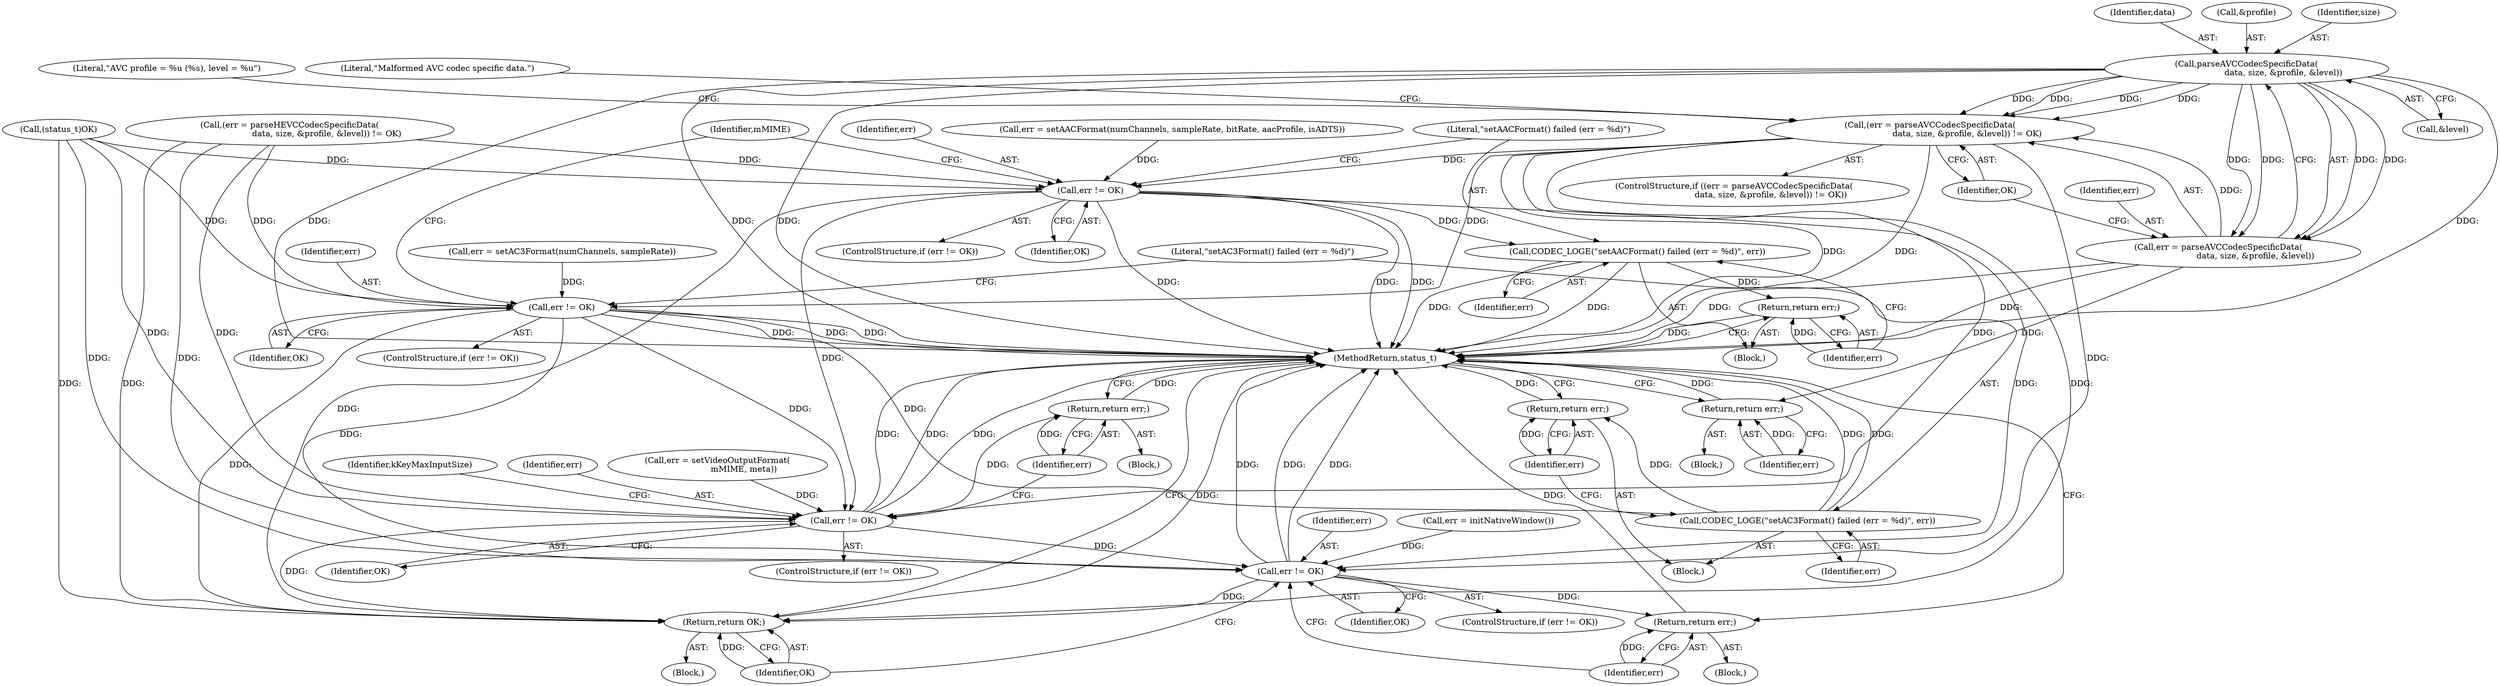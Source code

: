 digraph "0_Android_0bb5ced60304da7f61478ffd359e7ba65d72f181_1@pointer" {
"1000166" [label="(Call,parseAVCCodecSpecificData(\n                            data, size, &profile, &level))"];
"1000163" [label="(Call,(err = parseAVCCodecSpecificData(\n                            data, size, &profile, &level)) != OK)"];
"1000366" [label="(Call,err != OK)"];
"1000370" [label="(Call,CODEC_LOGE(\"setAACFormat() failed (err = %d)\", err))"];
"1000373" [label="(Return,return err;)"];
"1000517" [label="(Call,err != OK)"];
"1000521" [label="(Return,return err;)"];
"1000562" [label="(Call,err != OK)"];
"1000566" [label="(Return,return err;)"];
"1000568" [label="(Return,return OK;)"];
"1000428" [label="(Call,err != OK)"];
"1000432" [label="(Call,CODEC_LOGE(\"setAC3Format() failed (err = %d)\", err))"];
"1000435" [label="(Return,return err;)"];
"1000164" [label="(Call,err = parseAVCCodecSpecificData(\n                            data, size, &profile, &level))"];
"1000177" [label="(Return,return err;)"];
"1000436" [label="(Identifier,err)"];
"1000166" [label="(Call,parseAVCCodecSpecificData(\n                            data, size, &profile, &level))"];
"1000564" [label="(Identifier,OK)"];
"1000370" [label="(Call,CODEC_LOGE(\"setAACFormat() failed (err = %d)\", err))"];
"1000562" [label="(Call,err != OK)"];
"1000374" [label="(Identifier,err)"];
"1000526" [label="(Identifier,kKeyMaxInputSize)"];
"1000427" [label="(ControlStructure,if (err != OK))"];
"1000570" [label="(MethodReturn,status_t)"];
"1000522" [label="(Identifier,err)"];
"1000367" [label="(Identifier,err)"];
"1000422" [label="(Call,err = setAC3Format(numChannels, sampleRate))"];
"1000177" [label="(Return,return err;)"];
"1000371" [label="(Literal,\"setAACFormat() failed (err = %d)\")"];
"1000167" [label="(Identifier,data)"];
"1000372" [label="(Identifier,err)"];
"1000517" [label="(Call,err != OK)"];
"1000373" [label="(Return,return err;)"];
"1000180" [label="(Literal,\"AVC profile = %u (%s), level = %u\")"];
"1000498" [label="(Identifier,mMIME)"];
"1000565" [label="(Block,)"];
"1000518" [label="(Identifier,err)"];
"1000104" [label="(Block,)"];
"1000171" [label="(Call,&level)"];
"1000165" [label="(Identifier,err)"];
"1000520" [label="(Block,)"];
"1000369" [label="(Block,)"];
"1000432" [label="(Call,CODEC_LOGE(\"setAC3Format() failed (err = %d)\", err))"];
"1000164" [label="(Call,err = parseAVCCodecSpecificData(\n                            data, size, &profile, &level))"];
"1000135" [label="(Call,(status_t)OK)"];
"1000169" [label="(Call,&profile)"];
"1000200" [label="(Call,(err = parseHEVCCodecSpecificData(\n                            data, size, &profile, &level)) != OK)"];
"1000561" [label="(ControlStructure,if (err != OK))"];
"1000511" [label="(Call,err = setVideoOutputFormat(\n                    mMIME, meta))"];
"1000178" [label="(Identifier,err)"];
"1000567" [label="(Identifier,err)"];
"1000162" [label="(ControlStructure,if ((err = parseAVCCodecSpecificData(\n                            data, size, &profile, &level)) != OK))"];
"1000433" [label="(Literal,\"setAC3Format() failed (err = %d)\")"];
"1000168" [label="(Identifier,size)"];
"1000429" [label="(Identifier,err)"];
"1000163" [label="(Call,(err = parseAVCCodecSpecificData(\n                            data, size, &profile, &level)) != OK)"];
"1000428" [label="(Call,err != OK)"];
"1000563" [label="(Identifier,err)"];
"1000434" [label="(Identifier,err)"];
"1000365" [label="(ControlStructure,if (err != OK))"];
"1000176" [label="(Literal,\"Malformed AVC codec specific data.\")"];
"1000368" [label="(Identifier,OK)"];
"1000430" [label="(Identifier,OK)"];
"1000516" [label="(ControlStructure,if (err != OK))"];
"1000174" [label="(Block,)"];
"1000357" [label="(Call,err = setAACFormat(numChannels, sampleRate, bitRate, aacProfile, isADTS))"];
"1000173" [label="(Identifier,OK)"];
"1000566" [label="(Return,return err;)"];
"1000558" [label="(Call,err = initNativeWindow())"];
"1000431" [label="(Block,)"];
"1000435" [label="(Return,return err;)"];
"1000521" [label="(Return,return err;)"];
"1000519" [label="(Identifier,OK)"];
"1000366" [label="(Call,err != OK)"];
"1000569" [label="(Identifier,OK)"];
"1000568" [label="(Return,return OK;)"];
"1000166" -> "1000164"  [label="AST: "];
"1000166" -> "1000171"  [label="CFG: "];
"1000167" -> "1000166"  [label="AST: "];
"1000168" -> "1000166"  [label="AST: "];
"1000169" -> "1000166"  [label="AST: "];
"1000171" -> "1000166"  [label="AST: "];
"1000164" -> "1000166"  [label="CFG: "];
"1000166" -> "1000570"  [label="DDG: "];
"1000166" -> "1000570"  [label="DDG: "];
"1000166" -> "1000570"  [label="DDG: "];
"1000166" -> "1000570"  [label="DDG: "];
"1000166" -> "1000163"  [label="DDG: "];
"1000166" -> "1000163"  [label="DDG: "];
"1000166" -> "1000163"  [label="DDG: "];
"1000166" -> "1000163"  [label="DDG: "];
"1000166" -> "1000164"  [label="DDG: "];
"1000166" -> "1000164"  [label="DDG: "];
"1000166" -> "1000164"  [label="DDG: "];
"1000166" -> "1000164"  [label="DDG: "];
"1000163" -> "1000162"  [label="AST: "];
"1000163" -> "1000173"  [label="CFG: "];
"1000164" -> "1000163"  [label="AST: "];
"1000173" -> "1000163"  [label="AST: "];
"1000176" -> "1000163"  [label="CFG: "];
"1000180" -> "1000163"  [label="CFG: "];
"1000163" -> "1000570"  [label="DDG: "];
"1000163" -> "1000570"  [label="DDG: "];
"1000164" -> "1000163"  [label="DDG: "];
"1000163" -> "1000366"  [label="DDG: "];
"1000163" -> "1000428"  [label="DDG: "];
"1000163" -> "1000517"  [label="DDG: "];
"1000163" -> "1000562"  [label="DDG: "];
"1000163" -> "1000568"  [label="DDG: "];
"1000366" -> "1000365"  [label="AST: "];
"1000366" -> "1000368"  [label="CFG: "];
"1000367" -> "1000366"  [label="AST: "];
"1000368" -> "1000366"  [label="AST: "];
"1000371" -> "1000366"  [label="CFG: "];
"1000498" -> "1000366"  [label="CFG: "];
"1000366" -> "1000570"  [label="DDG: "];
"1000366" -> "1000570"  [label="DDG: "];
"1000366" -> "1000570"  [label="DDG: "];
"1000357" -> "1000366"  [label="DDG: "];
"1000200" -> "1000366"  [label="DDG: "];
"1000135" -> "1000366"  [label="DDG: "];
"1000366" -> "1000370"  [label="DDG: "];
"1000366" -> "1000517"  [label="DDG: "];
"1000366" -> "1000562"  [label="DDG: "];
"1000366" -> "1000568"  [label="DDG: "];
"1000370" -> "1000369"  [label="AST: "];
"1000370" -> "1000372"  [label="CFG: "];
"1000371" -> "1000370"  [label="AST: "];
"1000372" -> "1000370"  [label="AST: "];
"1000374" -> "1000370"  [label="CFG: "];
"1000370" -> "1000570"  [label="DDG: "];
"1000370" -> "1000570"  [label="DDG: "];
"1000370" -> "1000373"  [label="DDG: "];
"1000373" -> "1000369"  [label="AST: "];
"1000373" -> "1000374"  [label="CFG: "];
"1000374" -> "1000373"  [label="AST: "];
"1000570" -> "1000373"  [label="CFG: "];
"1000373" -> "1000570"  [label="DDG: "];
"1000374" -> "1000373"  [label="DDG: "];
"1000517" -> "1000516"  [label="AST: "];
"1000517" -> "1000519"  [label="CFG: "];
"1000518" -> "1000517"  [label="AST: "];
"1000519" -> "1000517"  [label="AST: "];
"1000522" -> "1000517"  [label="CFG: "];
"1000526" -> "1000517"  [label="CFG: "];
"1000517" -> "1000570"  [label="DDG: "];
"1000517" -> "1000570"  [label="DDG: "];
"1000517" -> "1000570"  [label="DDG: "];
"1000511" -> "1000517"  [label="DDG: "];
"1000200" -> "1000517"  [label="DDG: "];
"1000428" -> "1000517"  [label="DDG: "];
"1000135" -> "1000517"  [label="DDG: "];
"1000517" -> "1000521"  [label="DDG: "];
"1000517" -> "1000562"  [label="DDG: "];
"1000517" -> "1000568"  [label="DDG: "];
"1000521" -> "1000520"  [label="AST: "];
"1000521" -> "1000522"  [label="CFG: "];
"1000522" -> "1000521"  [label="AST: "];
"1000570" -> "1000521"  [label="CFG: "];
"1000521" -> "1000570"  [label="DDG: "];
"1000522" -> "1000521"  [label="DDG: "];
"1000562" -> "1000561"  [label="AST: "];
"1000562" -> "1000564"  [label="CFG: "];
"1000563" -> "1000562"  [label="AST: "];
"1000564" -> "1000562"  [label="AST: "];
"1000567" -> "1000562"  [label="CFG: "];
"1000569" -> "1000562"  [label="CFG: "];
"1000562" -> "1000570"  [label="DDG: "];
"1000562" -> "1000570"  [label="DDG: "];
"1000562" -> "1000570"  [label="DDG: "];
"1000558" -> "1000562"  [label="DDG: "];
"1000200" -> "1000562"  [label="DDG: "];
"1000428" -> "1000562"  [label="DDG: "];
"1000135" -> "1000562"  [label="DDG: "];
"1000562" -> "1000566"  [label="DDG: "];
"1000562" -> "1000568"  [label="DDG: "];
"1000566" -> "1000565"  [label="AST: "];
"1000566" -> "1000567"  [label="CFG: "];
"1000567" -> "1000566"  [label="AST: "];
"1000570" -> "1000566"  [label="CFG: "];
"1000566" -> "1000570"  [label="DDG: "];
"1000567" -> "1000566"  [label="DDG: "];
"1000568" -> "1000104"  [label="AST: "];
"1000568" -> "1000569"  [label="CFG: "];
"1000569" -> "1000568"  [label="AST: "];
"1000570" -> "1000568"  [label="CFG: "];
"1000568" -> "1000570"  [label="DDG: "];
"1000569" -> "1000568"  [label="DDG: "];
"1000200" -> "1000568"  [label="DDG: "];
"1000428" -> "1000568"  [label="DDG: "];
"1000135" -> "1000568"  [label="DDG: "];
"1000428" -> "1000427"  [label="AST: "];
"1000428" -> "1000430"  [label="CFG: "];
"1000429" -> "1000428"  [label="AST: "];
"1000430" -> "1000428"  [label="AST: "];
"1000433" -> "1000428"  [label="CFG: "];
"1000498" -> "1000428"  [label="CFG: "];
"1000428" -> "1000570"  [label="DDG: "];
"1000428" -> "1000570"  [label="DDG: "];
"1000428" -> "1000570"  [label="DDG: "];
"1000422" -> "1000428"  [label="DDG: "];
"1000200" -> "1000428"  [label="DDG: "];
"1000135" -> "1000428"  [label="DDG: "];
"1000428" -> "1000432"  [label="DDG: "];
"1000432" -> "1000431"  [label="AST: "];
"1000432" -> "1000434"  [label="CFG: "];
"1000433" -> "1000432"  [label="AST: "];
"1000434" -> "1000432"  [label="AST: "];
"1000436" -> "1000432"  [label="CFG: "];
"1000432" -> "1000570"  [label="DDG: "];
"1000432" -> "1000570"  [label="DDG: "];
"1000432" -> "1000435"  [label="DDG: "];
"1000435" -> "1000431"  [label="AST: "];
"1000435" -> "1000436"  [label="CFG: "];
"1000436" -> "1000435"  [label="AST: "];
"1000570" -> "1000435"  [label="CFG: "];
"1000435" -> "1000570"  [label="DDG: "];
"1000436" -> "1000435"  [label="DDG: "];
"1000165" -> "1000164"  [label="AST: "];
"1000173" -> "1000164"  [label="CFG: "];
"1000164" -> "1000570"  [label="DDG: "];
"1000164" -> "1000570"  [label="DDG: "];
"1000164" -> "1000177"  [label="DDG: "];
"1000177" -> "1000174"  [label="AST: "];
"1000177" -> "1000178"  [label="CFG: "];
"1000178" -> "1000177"  [label="AST: "];
"1000570" -> "1000177"  [label="CFG: "];
"1000177" -> "1000570"  [label="DDG: "];
"1000178" -> "1000177"  [label="DDG: "];
}
